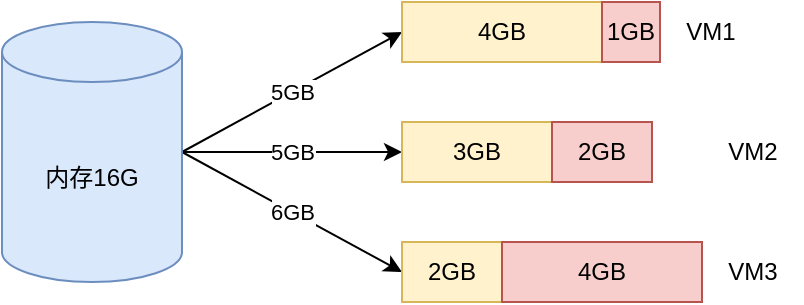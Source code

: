 <mxfile version="20.5.1" type="github">
  <diagram id="HHzypwLqQ6tRjuEFNnWV" name="第 1 页">
    <mxGraphModel dx="1298" dy="834" grid="1" gridSize="10" guides="1" tooltips="1" connect="1" arrows="1" fold="1" page="1" pageScale="1" pageWidth="827" pageHeight="1169" math="0" shadow="0">
      <root>
        <mxCell id="0" />
        <mxCell id="1" parent="0" />
        <mxCell id="WF2QWd9Ln1MHf-D0tvgF-8" value="5GB" style="rounded=0;orthogonalLoop=1;jettySize=auto;html=1;exitX=1;exitY=0.5;exitDx=0;exitDy=0;exitPerimeter=0;entryX=0;entryY=0.5;entryDx=0;entryDy=0;" edge="1" parent="1" source="WF2QWd9Ln1MHf-D0tvgF-1" target="WF2QWd9Ln1MHf-D0tvgF-2">
          <mxGeometry relative="1" as="geometry" />
        </mxCell>
        <mxCell id="WF2QWd9Ln1MHf-D0tvgF-9" value="5GB" style="edgeStyle=none;rounded=0;orthogonalLoop=1;jettySize=auto;html=1;exitX=1;exitY=0.5;exitDx=0;exitDy=0;exitPerimeter=0;entryX=0;entryY=0.5;entryDx=0;entryDy=0;" edge="1" parent="1" source="WF2QWd9Ln1MHf-D0tvgF-1" target="WF2QWd9Ln1MHf-D0tvgF-3">
          <mxGeometry relative="1" as="geometry" />
        </mxCell>
        <mxCell id="WF2QWd9Ln1MHf-D0tvgF-10" value="6GB" style="edgeStyle=none;rounded=0;orthogonalLoop=1;jettySize=auto;html=1;exitX=1;exitY=0.5;exitDx=0;exitDy=0;exitPerimeter=0;entryX=0;entryY=0.5;entryDx=0;entryDy=0;" edge="1" parent="1" source="WF2QWd9Ln1MHf-D0tvgF-1" target="WF2QWd9Ln1MHf-D0tvgF-6">
          <mxGeometry relative="1" as="geometry" />
        </mxCell>
        <mxCell id="WF2QWd9Ln1MHf-D0tvgF-1" value="内存16G" style="shape=cylinder3;whiteSpace=wrap;html=1;boundedLbl=1;backgroundOutline=1;size=15;fillColor=#dae8fc;strokeColor=#6c8ebf;" vertex="1" parent="1">
          <mxGeometry x="180" y="350" width="90" height="130" as="geometry" />
        </mxCell>
        <mxCell id="WF2QWd9Ln1MHf-D0tvgF-2" value="4GB" style="rounded=0;whiteSpace=wrap;html=1;strokeColor=#d6b656;fillColor=#fff2cc;" vertex="1" parent="1">
          <mxGeometry x="380" y="340" width="100" height="30" as="geometry" />
        </mxCell>
        <mxCell id="WF2QWd9Ln1MHf-D0tvgF-3" value="3GB" style="rounded=0;whiteSpace=wrap;html=1;strokeColor=#d6b656;fillColor=#fff2cc;" vertex="1" parent="1">
          <mxGeometry x="380" y="400" width="75" height="30" as="geometry" />
        </mxCell>
        <mxCell id="WF2QWd9Ln1MHf-D0tvgF-4" value="1GB" style="rounded=0;whiteSpace=wrap;html=1;strokeColor=#b85450;fillColor=#f8cecc;" vertex="1" parent="1">
          <mxGeometry x="480" y="340" width="29" height="30" as="geometry" />
        </mxCell>
        <mxCell id="WF2QWd9Ln1MHf-D0tvgF-5" value="2GB" style="rounded=0;whiteSpace=wrap;html=1;strokeColor=#b85450;fillColor=#f8cecc;" vertex="1" parent="1">
          <mxGeometry x="455" y="400" width="50" height="30" as="geometry" />
        </mxCell>
        <mxCell id="WF2QWd9Ln1MHf-D0tvgF-6" value="2GB" style="rounded=0;whiteSpace=wrap;html=1;strokeColor=#d6b656;fillColor=#fff2cc;" vertex="1" parent="1">
          <mxGeometry x="380" y="460" width="50" height="30" as="geometry" />
        </mxCell>
        <mxCell id="WF2QWd9Ln1MHf-D0tvgF-7" value="4GB" style="rounded=0;whiteSpace=wrap;html=1;strokeColor=#b85450;fillColor=#f8cecc;" vertex="1" parent="1">
          <mxGeometry x="430" y="460" width="100" height="30" as="geometry" />
        </mxCell>
        <mxCell id="WF2QWd9Ln1MHf-D0tvgF-11" value="VM1" style="text;html=1;align=center;verticalAlign=middle;resizable=0;points=[];autosize=1;strokeColor=none;fillColor=none;" vertex="1" parent="1">
          <mxGeometry x="509" y="340" width="50" height="30" as="geometry" />
        </mxCell>
        <mxCell id="WF2QWd9Ln1MHf-D0tvgF-12" value="VM2" style="text;html=1;align=center;verticalAlign=middle;resizable=0;points=[];autosize=1;strokeColor=none;fillColor=none;" vertex="1" parent="1">
          <mxGeometry x="530" y="400" width="50" height="30" as="geometry" />
        </mxCell>
        <mxCell id="WF2QWd9Ln1MHf-D0tvgF-13" value="VM3" style="text;html=1;align=center;verticalAlign=middle;resizable=0;points=[];autosize=1;strokeColor=none;fillColor=none;" vertex="1" parent="1">
          <mxGeometry x="530" y="460" width="50" height="30" as="geometry" />
        </mxCell>
      </root>
    </mxGraphModel>
  </diagram>
</mxfile>
